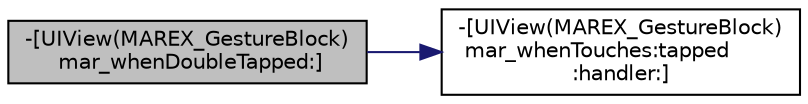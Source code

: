 digraph "-[UIView(MAREX_GestureBlock) mar_whenDoubleTapped:]"
{
  edge [fontname="Helvetica",fontsize="10",labelfontname="Helvetica",labelfontsize="10"];
  node [fontname="Helvetica",fontsize="10",shape=record];
  rankdir="LR";
  Node2 [label="-[UIView(MAREX_GestureBlock)\l mar_whenDoubleTapped:]",height=0.2,width=0.4,color="black", fillcolor="grey75", style="filled", fontcolor="black"];
  Node2 -> Node3 [color="midnightblue",fontsize="10",style="solid",fontname="Helvetica"];
  Node3 [label="-[UIView(MAREX_GestureBlock)\l mar_whenTouches:tapped\l:handler:]",height=0.2,width=0.4,color="black", fillcolor="white", style="filled",URL="$category_u_i_view_07_m_a_r_e_x___gesture_block_08.html#a4c9a3fceb9b732e8f367d7b0bc0eb6b3"];
}
